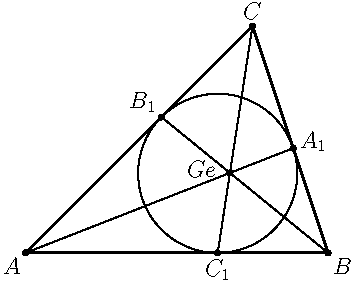 import geometry;

size(0, 5cm);

point
    pA = (0,0), pB = (4,0), pC = (3,3);

triangle triABC = triangle(pA, pB, pC);

point
    pA1 = intouch(triABC.BC),
    pB1 = intouch(triABC.CA),
    pC1 = intouch(triABC.AB),
    pGe = gergonne(triABC);

draw(pA--pB--pC--cycle, linewidth(1));

draw(incircle(triABC));

draw(pA--pA1 ^^ pB--pB1 ^^ pC--pC1);

dot(Label("$A$",   pA, SW));
dot(Label("$B$",   pB, SE));
dot(Label("$C$",   pC, N));
dot(Label("$A_1$", pA1, ENE));
dot(Label("$B_1$", pB1, NW));
dot(Label("$C_1$", pC1, S));
dot(Label("$Ge$",  pGe, W+WNW));


